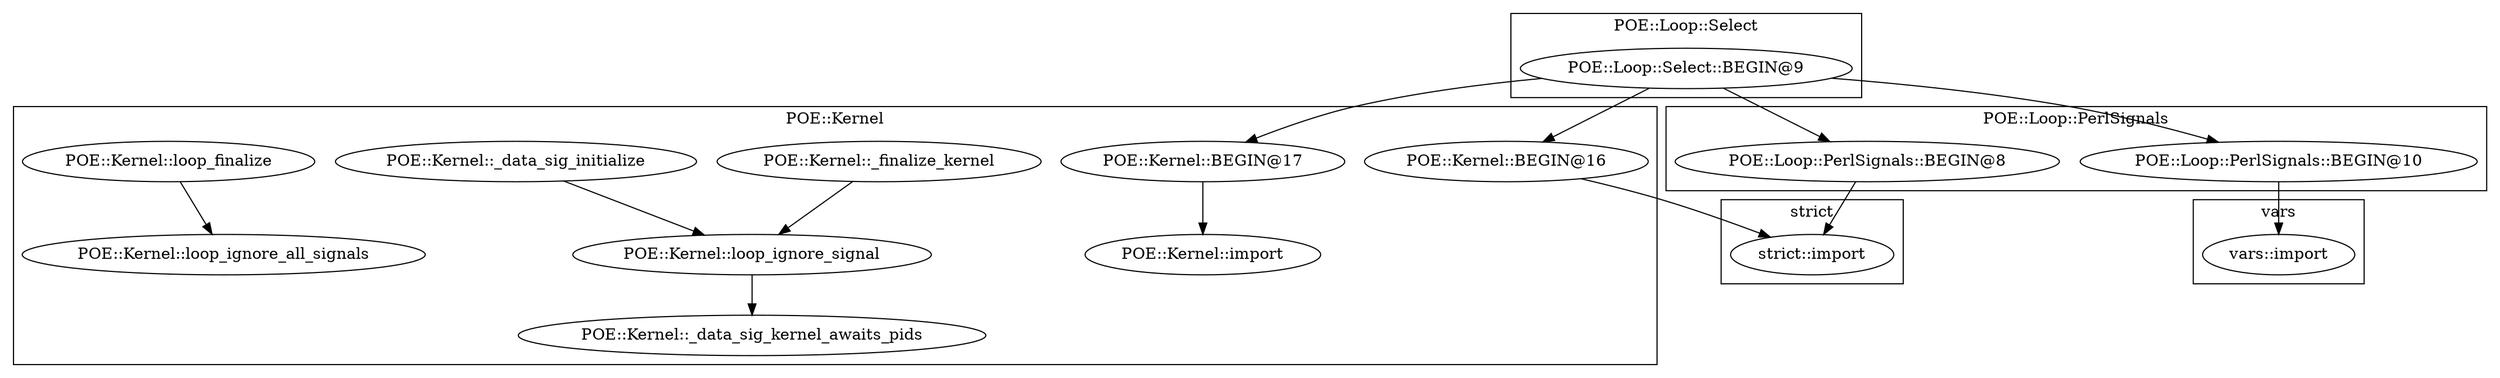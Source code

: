 digraph {
graph [overlap=false]
subgraph cluster_strict {
	label="strict";
	"strict::import";
}
subgraph cluster_POE_Loop_PerlSignals {
	label="POE::Loop::PerlSignals";
	"POE::Loop::PerlSignals::BEGIN@8";
	"POE::Loop::PerlSignals::BEGIN@10";
}
subgraph cluster_POE_Loop_Select {
	label="POE::Loop::Select";
	"POE::Loop::Select::BEGIN@9";
}
subgraph cluster_vars {
	label="vars";
	"vars::import";
}
subgraph cluster_POE_Kernel {
	label="POE::Kernel";
	"POE::Kernel::_finalize_kernel";
	"POE::Kernel::BEGIN@16";
	"POE::Kernel::loop_ignore_signal";
	"POE::Kernel::_data_sig_initialize";
	"POE::Kernel::loop_ignore_all_signals";
	"POE::Kernel::loop_finalize";
	"POE::Kernel::_data_sig_kernel_awaits_pids";
	"POE::Kernel::import";
	"POE::Kernel::BEGIN@17";
}
"POE::Loop::Select::BEGIN@9" -> "POE::Kernel::BEGIN@17";
"POE::Loop::Select::BEGIN@9" -> "POE::Loop::PerlSignals::BEGIN@10";
"POE::Kernel::loop_ignore_signal" -> "POE::Kernel::_data_sig_kernel_awaits_pids";
"POE::Kernel::_data_sig_initialize" -> "POE::Kernel::loop_ignore_signal";
"POE::Kernel::_finalize_kernel" -> "POE::Kernel::loop_ignore_signal";
"POE::Loop::Select::BEGIN@9" -> "POE::Loop::PerlSignals::BEGIN@8";
"POE::Loop::PerlSignals::BEGIN@8" -> "strict::import";
"POE::Kernel::BEGIN@16" -> "strict::import";
"POE::Loop::Select::BEGIN@9" -> "POE::Kernel::BEGIN@16";
"POE::Loop::PerlSignals::BEGIN@10" -> "vars::import";
"POE::Kernel::BEGIN@17" -> "POE::Kernel::import";
"POE::Kernel::loop_finalize" -> "POE::Kernel::loop_ignore_all_signals";
}
